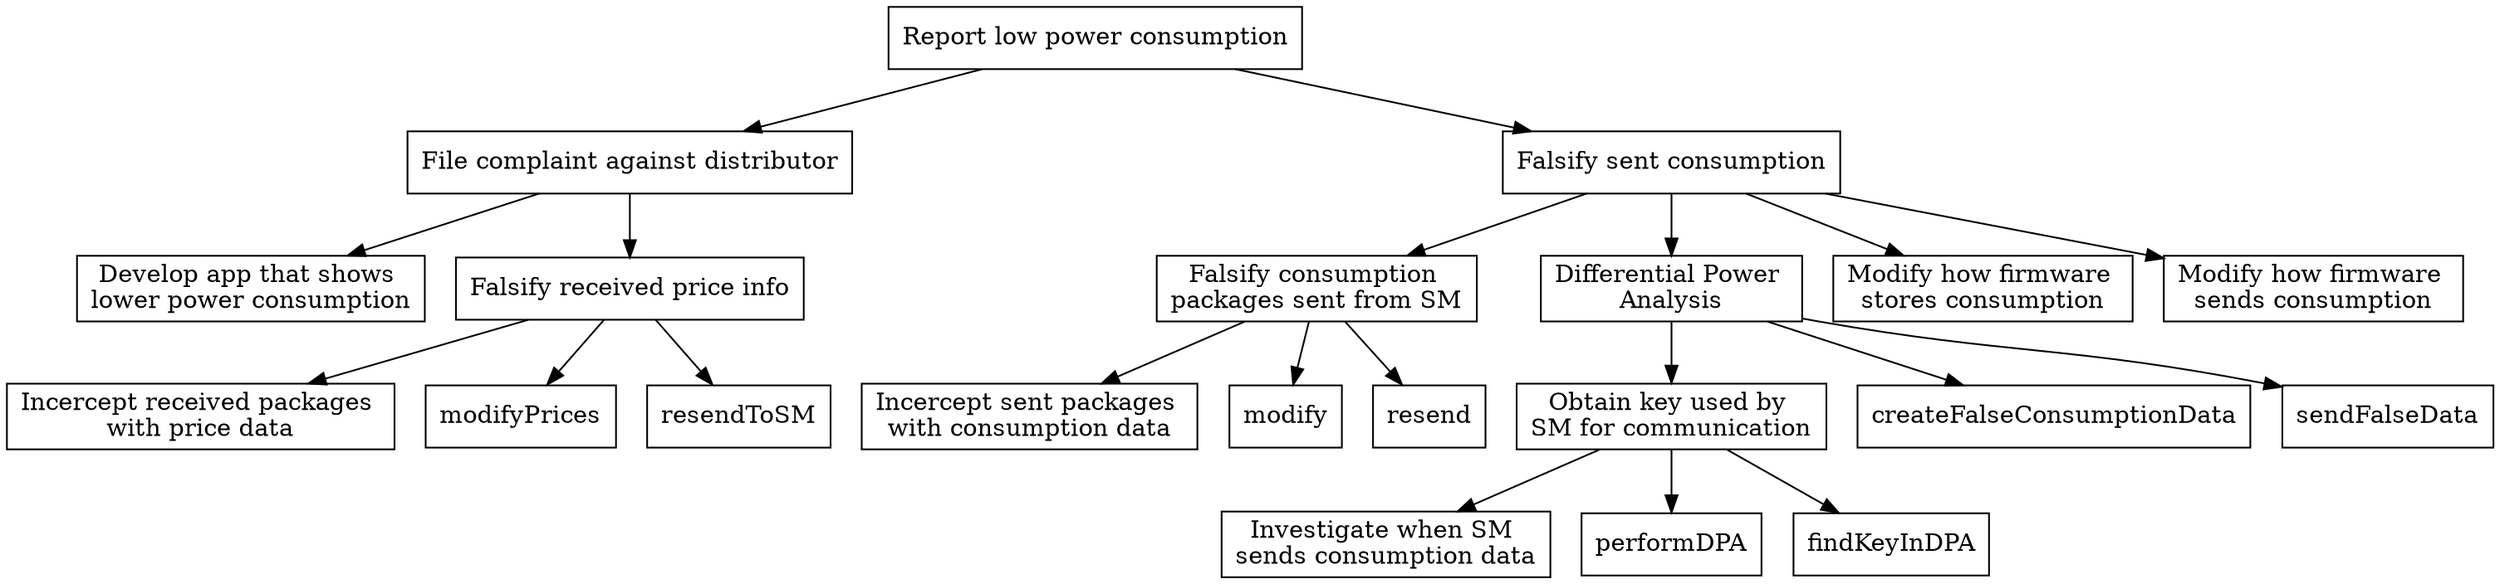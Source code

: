 digraph G {

// graph[ center=true, margin=0.2, nodesep=0.1, ranksep=0.3];
node[ shape=rectangle];

root [label="Report low power consumption", shape=OR];
complaint [label="File complaint against distributor",shape=OR];
falsify [label="Falsify sent consumption",shape=OR];



//COMPLAINT SUBTREE
root -> complaint;

app[label="Develop app that shows \nlower power consumption"];
complaint ->  app;

falsifyReceived[label="Falsify received price info",shape=AND];
complaint -> falsifyReceived;
interceptReceived[label="Incercept received packages \nwith price data"];
falsifyReceived -> interceptReceived;
falsifyReceived -> modifyPrices;
falsifyReceived -> resendToSM;


//FALSIFY SUBTREE
root -> falsify;

package[label="Falsify consumption \npackages sent from SM",shape=AND];
falsify ->	package;
intercept[label="Incercept sent packages \nwith consumption data"];
package -> intercept;
package -> modify;
package -> resend;

DPA[label="Differential Power \nAnalysis",shape=AND];
falsify -> DPA;
DPA -> obtainKey;
whenSend[label="Investigate when SM \nsends consumption data"];
obtainKey[label="Obtain key used by \nSM for communication",shape=AND];
obtainKey -> whenSend;
obtainKey -> performDPA;
obtainKey -> findKeyInDPA;
DPA -> createFalseConsumptionData;
DPA -> sendFalseData;

ModifyFWstore[label="Modify how firmware \nstores consumption"];
falsify -> ModifyFWstore;


ModifyFWsend[label="Modify how firmware \nsends consumption"];
falsify -> ModifyFWsend;





}